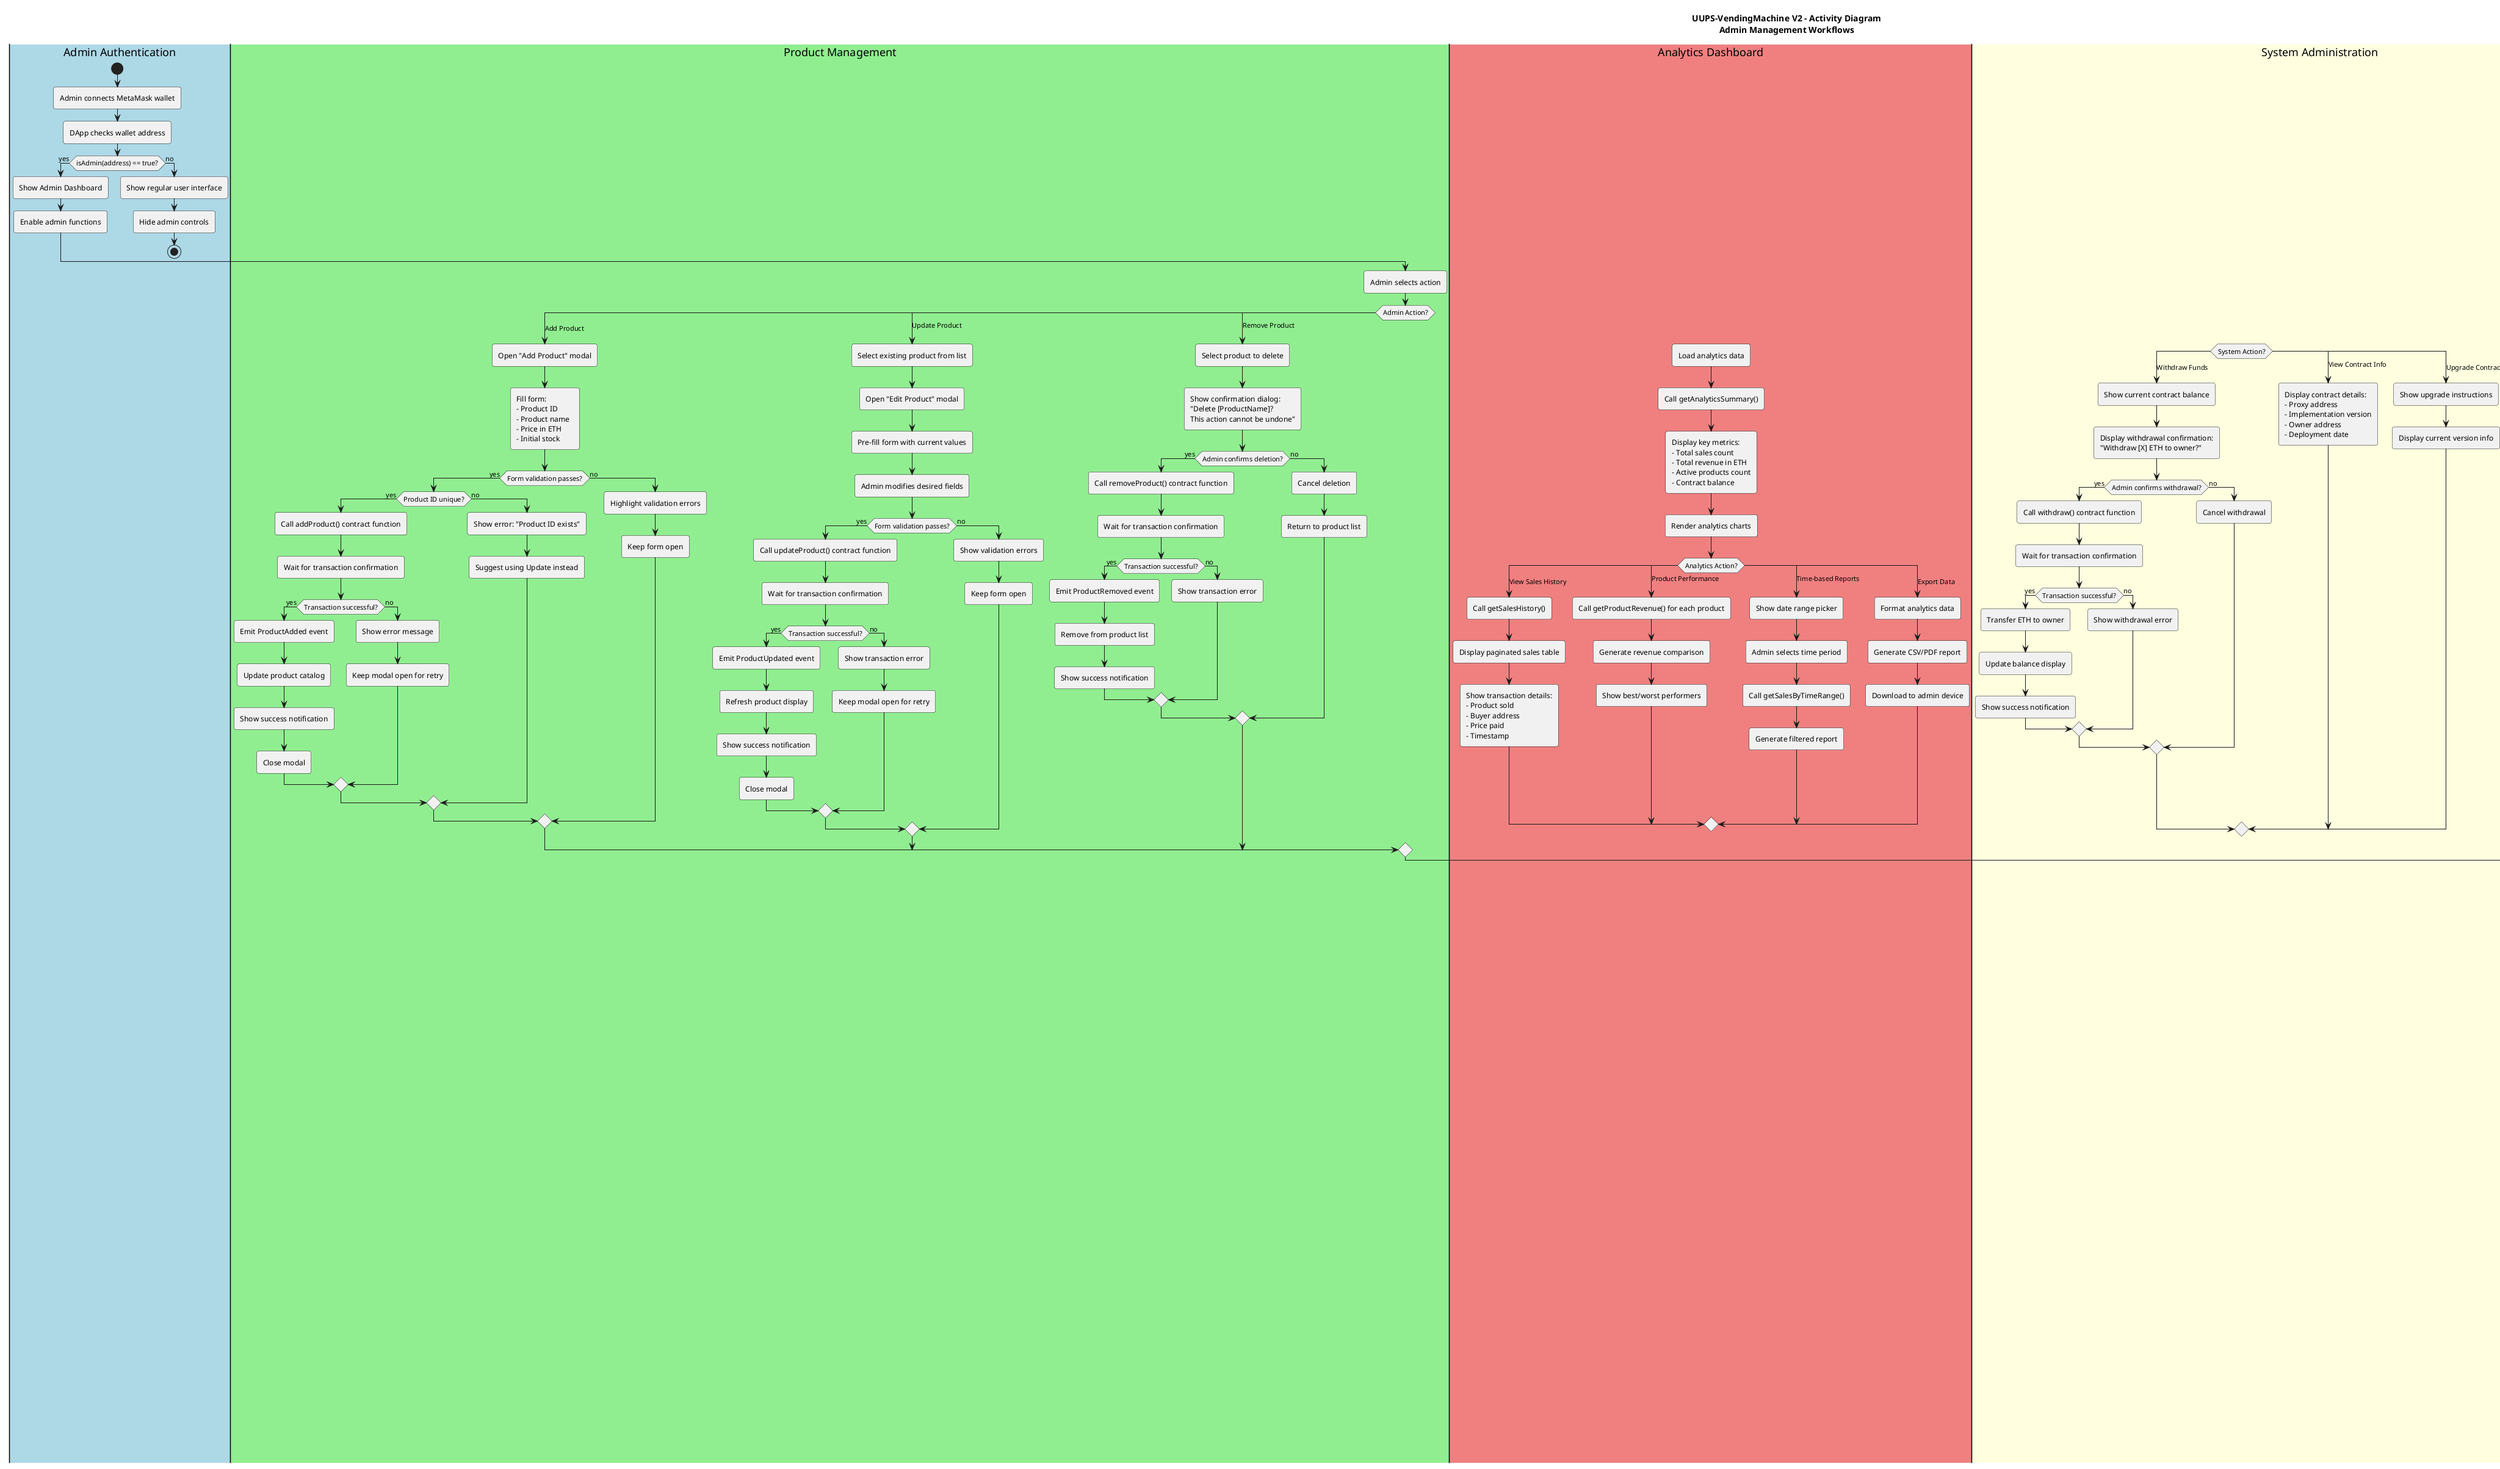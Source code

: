 @startuml UUPS-VendingMachine-V2_8-activity-admin
!theme mars
skinparam backgroundColor white

title UUPS-VendingMachine V2 - Activity Diagram\nAdmin Management Workflows

|#LightBlue|Admin Authentication|
start
:Admin connects MetaMask wallet;
:DApp checks wallet address;
if (isAdmin(address) == true?) then (yes)
  :Show Admin Dashboard;
  :Enable admin functions;
else (no)
  :Show regular user interface;
  :Hide admin controls;
  stop
endif

|#LightGreen|Product Management|
:Admin selects action;
switch (Admin Action?)
case (Add Product)
  :Open "Add Product" modal;
  :Fill form:
  - Product ID
  - Product name  
  - Price in ETH
  - Initial stock;
  
  if (Form validation passes?) then (yes)
    if (Product ID unique?) then (yes)
      :Call addProduct() contract function;
      :Wait for transaction confirmation;
      if (Transaction successful?) then (yes)
        :Emit ProductAdded event;
        :Update product catalog;
        :Show success notification;
        :Close modal;
      else (no)
        :Show error message;
        :Keep modal open for retry;
      endif
    else (no)
      :Show error: "Product ID exists";
      :Suggest using Update instead;
    endif
  else (no)
    :Highlight validation errors;
    :Keep form open;
  endif

case (Update Product)
  :Select existing product from list;
  :Open "Edit Product" modal;
  :Pre-fill form with current values;
  :Admin modifies desired fields;
  
  if (Form validation passes?) then (yes)
    :Call updateProduct() contract function;
    :Wait for transaction confirmation;
    if (Transaction successful?) then (yes)
      :Emit ProductUpdated event;
      :Refresh product display;
      :Show success notification;
      :Close modal;
    else (no)
      :Show transaction error;
      :Keep modal open for retry;
    endif
  else (no)
    :Show validation errors;
    :Keep form open;
  endif

case (Remove Product)
  :Select product to delete;
  :Show confirmation dialog:
  "Delete [ProductName]?
  This action cannot be undone";
  
  if (Admin confirms deletion?) then (yes)
    :Call removeProduct() contract function;
    :Wait for transaction confirmation;
    if (Transaction successful?) then (yes)
      :Emit ProductRemoved event;
      :Remove from product list;
      :Show success notification;
    else (no)
      :Show transaction error;
    endif
  else (no)
    :Cancel deletion;
    :Return to product list;
  endif

case (View Analytics)
  |#LightCoral|Analytics Dashboard|
  :Load analytics data;
  :Call getAnalyticsSummary();
  :Display key metrics:
  - Total sales count
  - Total revenue in ETH
  - Active products count
  - Contract balance;
  
  :Render analytics charts;
  
  switch (Analytics Action?)
  case (View Sales History)
    :Call getSalesHistory();
    :Display paginated sales table;
    :Show transaction details:
    - Product sold
    - Buyer address
    - Price paid
    - Timestamp;
  case (Product Performance)
    :Call getProductRevenue() for each product;
    :Generate revenue comparison;
    :Show best/worst performers;
  case (Time-based Reports)
    :Show date range picker;
    :Admin selects time period;
    :Call getSalesByTimeRange();
    :Generate filtered report;
  case (Export Data)
    :Format analytics data;
    :Generate CSV/PDF report;
    :Download to admin device;
  endswitch
  
case (Contract Management)
  |#LightYellow|System Administration|
  switch (System Action?)
  case (Withdraw Funds)
    :Show current contract balance;
    :Display withdrawal confirmation:
    "Withdraw [X] ETH to owner?";
    
    if (Admin confirms withdrawal?) then (yes)
      :Call withdraw() contract function;
      :Wait for transaction confirmation;
      if (Transaction successful?) then (yes)
        :Transfer ETH to owner;
        :Update balance display;
        :Show success notification;
      else (no)
        :Show withdrawal error;
      endif
    else (no)
      :Cancel withdrawal;
    endif
    
  case (View Contract Info)
    :Display contract details:
    - Proxy address
    - Implementation version
    - Owner address
    - Deployment date;
    
  case (Upgrade Contract)
    note right
    **Upgrade Process**
    Requires separate deployment script
    Not available in DApp UI
    Admin must use Hardhat commands
    end note
    :Show upgrade instructions;
    :Display current version info;
  endswitch

endswitch

|#LightGray|Error Handling|
if (Any transaction fails?) then (yes)
  :Parse error message;
  switch (Error Type?)
  case (Gas estimation failed)
    :Show "Increase gas limit" suggestion;
  case (Insufficient funds)
    :Show "Add ETH to wallet" message;
  case (Access denied)
    :Verify admin permissions;
    :Show "Admin access required" error;
  case (Network error)
    :Show "Check network connection";
    :Suggest retry;
  endswitch
  :Log error for debugging;
else (no)
endif

|#LightBlue|Session Management|
:Continue admin session;
if (Admin disconnects wallet?) then (yes)
  :Clear admin state;
  :Hide admin controls;
  :Return to public interface;
  stop
else (no)
  :Keep admin session active;
  :Monitor for wallet changes;
endif

:Admin completes task;
:Return to dashboard;
stop

note right
**V2 Admin Features:**
• Complete CRUD operations for products
• Real-time analytics and reporting  
• Revenue tracking and performance metrics
• Secure access control with role verification
• Transaction history and audit trails
• Error handling and user feedback
• Session management and security
end note

@enduml